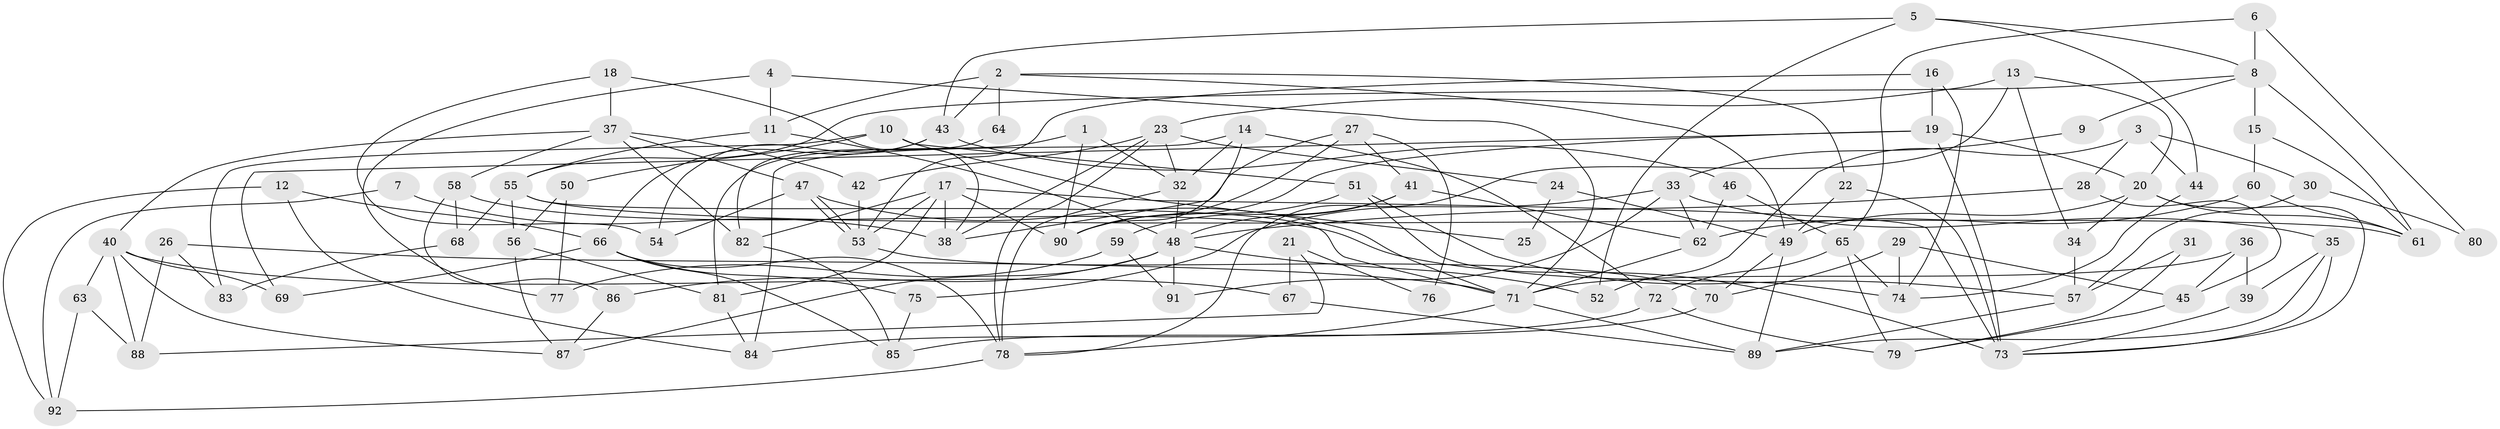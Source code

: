 // Generated by graph-tools (version 1.1) at 2025/36/03/09/25 02:36:23]
// undirected, 92 vertices, 184 edges
graph export_dot {
graph [start="1"]
  node [color=gray90,style=filled];
  1;
  2;
  3;
  4;
  5;
  6;
  7;
  8;
  9;
  10;
  11;
  12;
  13;
  14;
  15;
  16;
  17;
  18;
  19;
  20;
  21;
  22;
  23;
  24;
  25;
  26;
  27;
  28;
  29;
  30;
  31;
  32;
  33;
  34;
  35;
  36;
  37;
  38;
  39;
  40;
  41;
  42;
  43;
  44;
  45;
  46;
  47;
  48;
  49;
  50;
  51;
  52;
  53;
  54;
  55;
  56;
  57;
  58;
  59;
  60;
  61;
  62;
  63;
  64;
  65;
  66;
  67;
  68;
  69;
  70;
  71;
  72;
  73;
  74;
  75;
  76;
  77;
  78;
  79;
  80;
  81;
  82;
  83;
  84;
  85;
  86;
  87;
  88;
  89;
  90;
  91;
  92;
  1 -- 32;
  1 -- 90;
  1 -- 81;
  2 -- 22;
  2 -- 49;
  2 -- 11;
  2 -- 43;
  2 -- 64;
  3 -- 44;
  3 -- 52;
  3 -- 28;
  3 -- 30;
  4 -- 11;
  4 -- 71;
  4 -- 77;
  5 -- 8;
  5 -- 43;
  5 -- 44;
  5 -- 52;
  6 -- 8;
  6 -- 65;
  6 -- 80;
  7 -- 92;
  7 -- 38;
  8 -- 61;
  8 -- 55;
  8 -- 9;
  8 -- 15;
  9 -- 33;
  10 -- 83;
  10 -- 51;
  10 -- 25;
  10 -- 50;
  11 -- 48;
  11 -- 55;
  12 -- 84;
  12 -- 66;
  12 -- 92;
  13 -- 34;
  13 -- 23;
  13 -- 20;
  13 -- 78;
  14 -- 84;
  14 -- 32;
  14 -- 72;
  14 -- 90;
  15 -- 60;
  15 -- 61;
  16 -- 53;
  16 -- 19;
  16 -- 74;
  17 -- 90;
  17 -- 73;
  17 -- 38;
  17 -- 53;
  17 -- 81;
  17 -- 82;
  18 -- 37;
  18 -- 38;
  18 -- 54;
  19 -- 20;
  19 -- 69;
  19 -- 73;
  19 -- 90;
  20 -- 73;
  20 -- 34;
  20 -- 49;
  20 -- 61;
  21 -- 67;
  21 -- 88;
  21 -- 76;
  22 -- 49;
  22 -- 73;
  23 -- 38;
  23 -- 78;
  23 -- 24;
  23 -- 32;
  23 -- 42;
  24 -- 49;
  24 -- 25;
  26 -- 88;
  26 -- 71;
  26 -- 83;
  27 -- 90;
  27 -- 41;
  27 -- 38;
  27 -- 76;
  28 -- 48;
  28 -- 45;
  29 -- 70;
  29 -- 74;
  29 -- 45;
  30 -- 57;
  30 -- 80;
  31 -- 57;
  31 -- 79;
  32 -- 78;
  32 -- 48;
  33 -- 35;
  33 -- 75;
  33 -- 62;
  33 -- 91;
  34 -- 57;
  35 -- 89;
  35 -- 39;
  35 -- 73;
  36 -- 71;
  36 -- 45;
  36 -- 39;
  37 -- 42;
  37 -- 58;
  37 -- 40;
  37 -- 47;
  37 -- 82;
  39 -- 73;
  40 -- 87;
  40 -- 63;
  40 -- 67;
  40 -- 69;
  40 -- 88;
  41 -- 48;
  41 -- 62;
  41 -- 59;
  42 -- 53;
  43 -- 54;
  43 -- 46;
  43 -- 66;
  44 -- 74;
  45 -- 79;
  46 -- 62;
  46 -- 65;
  47 -- 53;
  47 -- 53;
  47 -- 54;
  47 -- 71;
  48 -- 91;
  48 -- 52;
  48 -- 86;
  48 -- 87;
  49 -- 70;
  49 -- 89;
  50 -- 56;
  50 -- 77;
  51 -- 90;
  51 -- 74;
  51 -- 57;
  53 -- 70;
  55 -- 61;
  55 -- 56;
  55 -- 68;
  55 -- 71;
  56 -- 81;
  56 -- 87;
  57 -- 89;
  58 -- 86;
  58 -- 73;
  58 -- 68;
  59 -- 77;
  59 -- 91;
  60 -- 62;
  60 -- 61;
  62 -- 71;
  63 -- 92;
  63 -- 88;
  64 -- 82;
  65 -- 79;
  65 -- 72;
  65 -- 74;
  66 -- 78;
  66 -- 69;
  66 -- 75;
  66 -- 85;
  67 -- 89;
  68 -- 83;
  70 -- 85;
  71 -- 78;
  71 -- 89;
  72 -- 79;
  72 -- 84;
  75 -- 85;
  78 -- 92;
  81 -- 84;
  82 -- 85;
  86 -- 87;
}
